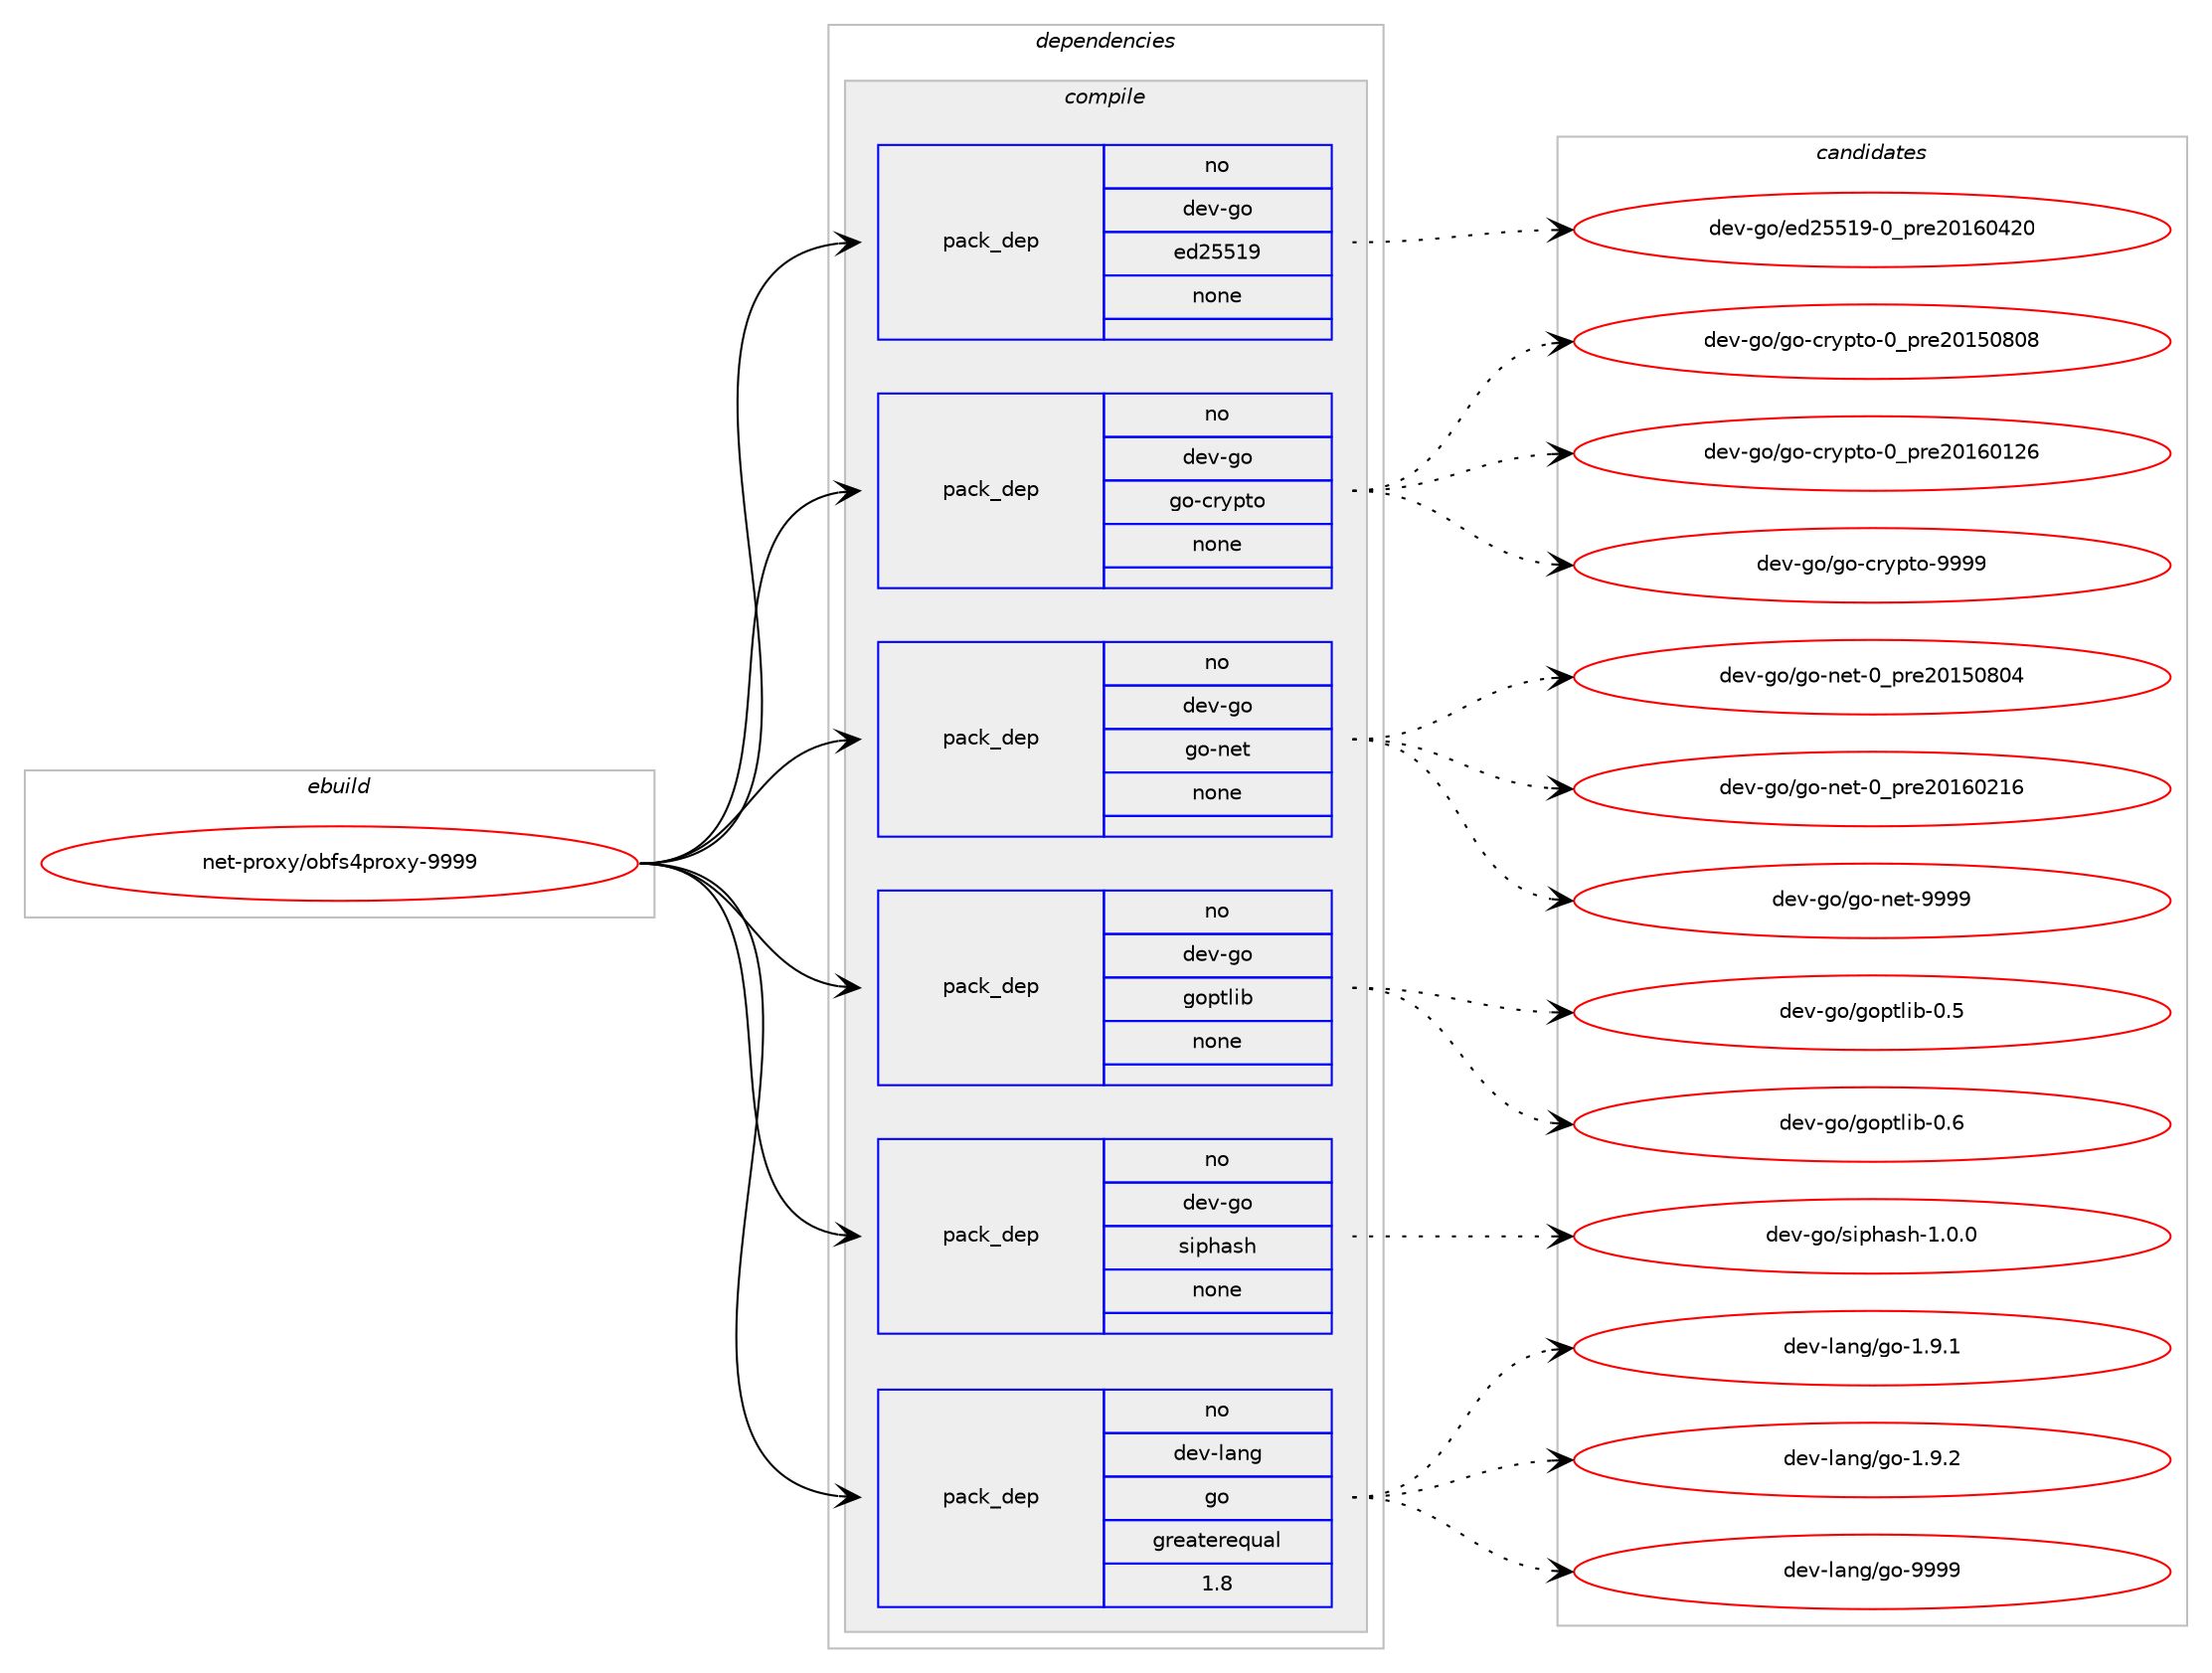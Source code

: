digraph prolog {

# *************
# Graph options
# *************

newrank=true;
concentrate=true;
compound=true;
graph [rankdir=LR,fontname=Helvetica,fontsize=10,ranksep=1.5];#, ranksep=2.5, nodesep=0.2];
edge  [arrowhead=vee];
node  [fontname=Helvetica,fontsize=10];

# **********
# The ebuild
# **********

subgraph cluster_leftcol {
color=gray;
rank=same;
label=<<i>ebuild</i>>;
id [label="net-proxy/obfs4proxy-9999", color=red, width=4, href="../net-proxy/obfs4proxy-9999.svg"];
}

# ****************
# The dependencies
# ****************

subgraph cluster_midcol {
color=gray;
label=<<i>dependencies</i>>;
subgraph cluster_compile {
fillcolor="#eeeeee";
style=filled;
label=<<i>compile</i>>;
subgraph pack321219 {
dependency436600 [label=<<TABLE BORDER="0" CELLBORDER="1" CELLSPACING="0" CELLPADDING="4" WIDTH="220"><TR><TD ROWSPAN="6" CELLPADDING="30">pack_dep</TD></TR><TR><TD WIDTH="110">no</TD></TR><TR><TD>dev-go</TD></TR><TR><TD>ed25519</TD></TR><TR><TD>none</TD></TR><TR><TD></TD></TR></TABLE>>, shape=none, color=blue];
}
id:e -> dependency436600:w [weight=20,style="solid",arrowhead="vee"];
subgraph pack321220 {
dependency436601 [label=<<TABLE BORDER="0" CELLBORDER="1" CELLSPACING="0" CELLPADDING="4" WIDTH="220"><TR><TD ROWSPAN="6" CELLPADDING="30">pack_dep</TD></TR><TR><TD WIDTH="110">no</TD></TR><TR><TD>dev-go</TD></TR><TR><TD>go-crypto</TD></TR><TR><TD>none</TD></TR><TR><TD></TD></TR></TABLE>>, shape=none, color=blue];
}
id:e -> dependency436601:w [weight=20,style="solid",arrowhead="vee"];
subgraph pack321221 {
dependency436602 [label=<<TABLE BORDER="0" CELLBORDER="1" CELLSPACING="0" CELLPADDING="4" WIDTH="220"><TR><TD ROWSPAN="6" CELLPADDING="30">pack_dep</TD></TR><TR><TD WIDTH="110">no</TD></TR><TR><TD>dev-go</TD></TR><TR><TD>go-net</TD></TR><TR><TD>none</TD></TR><TR><TD></TD></TR></TABLE>>, shape=none, color=blue];
}
id:e -> dependency436602:w [weight=20,style="solid",arrowhead="vee"];
subgraph pack321222 {
dependency436603 [label=<<TABLE BORDER="0" CELLBORDER="1" CELLSPACING="0" CELLPADDING="4" WIDTH="220"><TR><TD ROWSPAN="6" CELLPADDING="30">pack_dep</TD></TR><TR><TD WIDTH="110">no</TD></TR><TR><TD>dev-go</TD></TR><TR><TD>goptlib</TD></TR><TR><TD>none</TD></TR><TR><TD></TD></TR></TABLE>>, shape=none, color=blue];
}
id:e -> dependency436603:w [weight=20,style="solid",arrowhead="vee"];
subgraph pack321223 {
dependency436604 [label=<<TABLE BORDER="0" CELLBORDER="1" CELLSPACING="0" CELLPADDING="4" WIDTH="220"><TR><TD ROWSPAN="6" CELLPADDING="30">pack_dep</TD></TR><TR><TD WIDTH="110">no</TD></TR><TR><TD>dev-go</TD></TR><TR><TD>siphash</TD></TR><TR><TD>none</TD></TR><TR><TD></TD></TR></TABLE>>, shape=none, color=blue];
}
id:e -> dependency436604:w [weight=20,style="solid",arrowhead="vee"];
subgraph pack321224 {
dependency436605 [label=<<TABLE BORDER="0" CELLBORDER="1" CELLSPACING="0" CELLPADDING="4" WIDTH="220"><TR><TD ROWSPAN="6" CELLPADDING="30">pack_dep</TD></TR><TR><TD WIDTH="110">no</TD></TR><TR><TD>dev-lang</TD></TR><TR><TD>go</TD></TR><TR><TD>greaterequal</TD></TR><TR><TD>1.8</TD></TR></TABLE>>, shape=none, color=blue];
}
id:e -> dependency436605:w [weight=20,style="solid",arrowhead="vee"];
}
subgraph cluster_compileandrun {
fillcolor="#eeeeee";
style=filled;
label=<<i>compile and run</i>>;
}
subgraph cluster_run {
fillcolor="#eeeeee";
style=filled;
label=<<i>run</i>>;
}
}

# **************
# The candidates
# **************

subgraph cluster_choices {
rank=same;
color=gray;
label=<<i>candidates</i>>;

subgraph choice321219 {
color=black;
nodesep=1;
choice100101118451031114710110050535349574548951121141015048495448525048 [label="dev-go/ed25519-0_pre20160420", color=red, width=4,href="../dev-go/ed25519-0_pre20160420.svg"];
dependency436600:e -> choice100101118451031114710110050535349574548951121141015048495448525048:w [style=dotted,weight="100"];
}
subgraph choice321220 {
color=black;
nodesep=1;
choice100101118451031114710311145991141211121161114548951121141015048495348564856 [label="dev-go/go-crypto-0_pre20150808", color=red, width=4,href="../dev-go/go-crypto-0_pre20150808.svg"];
choice100101118451031114710311145991141211121161114548951121141015048495448495054 [label="dev-go/go-crypto-0_pre20160126", color=red, width=4,href="../dev-go/go-crypto-0_pre20160126.svg"];
choice100101118451031114710311145991141211121161114557575757 [label="dev-go/go-crypto-9999", color=red, width=4,href="../dev-go/go-crypto-9999.svg"];
dependency436601:e -> choice100101118451031114710311145991141211121161114548951121141015048495348564856:w [style=dotted,weight="100"];
dependency436601:e -> choice100101118451031114710311145991141211121161114548951121141015048495448495054:w [style=dotted,weight="100"];
dependency436601:e -> choice100101118451031114710311145991141211121161114557575757:w [style=dotted,weight="100"];
}
subgraph choice321221 {
color=black;
nodesep=1;
choice1001011184510311147103111451101011164548951121141015048495348564852 [label="dev-go/go-net-0_pre20150804", color=red, width=4,href="../dev-go/go-net-0_pre20150804.svg"];
choice1001011184510311147103111451101011164548951121141015048495448504954 [label="dev-go/go-net-0_pre20160216", color=red, width=4,href="../dev-go/go-net-0_pre20160216.svg"];
choice1001011184510311147103111451101011164557575757 [label="dev-go/go-net-9999", color=red, width=4,href="../dev-go/go-net-9999.svg"];
dependency436602:e -> choice1001011184510311147103111451101011164548951121141015048495348564852:w [style=dotted,weight="100"];
dependency436602:e -> choice1001011184510311147103111451101011164548951121141015048495448504954:w [style=dotted,weight="100"];
dependency436602:e -> choice1001011184510311147103111451101011164557575757:w [style=dotted,weight="100"];
}
subgraph choice321222 {
color=black;
nodesep=1;
choice10010111845103111471031111121161081059845484653 [label="dev-go/goptlib-0.5", color=red, width=4,href="../dev-go/goptlib-0.5.svg"];
choice10010111845103111471031111121161081059845484654 [label="dev-go/goptlib-0.6", color=red, width=4,href="../dev-go/goptlib-0.6.svg"];
dependency436603:e -> choice10010111845103111471031111121161081059845484653:w [style=dotted,weight="100"];
dependency436603:e -> choice10010111845103111471031111121161081059845484654:w [style=dotted,weight="100"];
}
subgraph choice321223 {
color=black;
nodesep=1;
choice100101118451031114711510511210497115104454946484648 [label="dev-go/siphash-1.0.0", color=red, width=4,href="../dev-go/siphash-1.0.0.svg"];
dependency436604:e -> choice100101118451031114711510511210497115104454946484648:w [style=dotted,weight="100"];
}
subgraph choice321224 {
color=black;
nodesep=1;
choice100101118451089711010347103111454946574649 [label="dev-lang/go-1.9.1", color=red, width=4,href="../dev-lang/go-1.9.1.svg"];
choice100101118451089711010347103111454946574650 [label="dev-lang/go-1.9.2", color=red, width=4,href="../dev-lang/go-1.9.2.svg"];
choice1001011184510897110103471031114557575757 [label="dev-lang/go-9999", color=red, width=4,href="../dev-lang/go-9999.svg"];
dependency436605:e -> choice100101118451089711010347103111454946574649:w [style=dotted,weight="100"];
dependency436605:e -> choice100101118451089711010347103111454946574650:w [style=dotted,weight="100"];
dependency436605:e -> choice1001011184510897110103471031114557575757:w [style=dotted,weight="100"];
}
}

}

